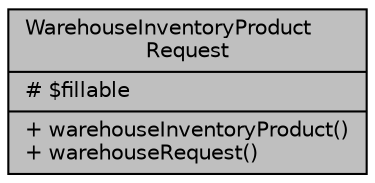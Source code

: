 digraph "WarehouseInventoryProductRequest"
{
 // LATEX_PDF_SIZE
  bgcolor="transparent";
  edge [fontname="Helvetica",fontsize="10",labelfontname="Helvetica",labelfontsize="10"];
  node [fontname="Helvetica",fontsize="10",shape=record];
  Node1 [label="{WarehouseInventoryProduct\lRequest\n|# $fillable\l|+ warehouseInventoryProduct()\l+ warehouseRequest()\l}",height=0.2,width=0.4,color="black", fillcolor="grey75", style="filled", fontcolor="black",tooltip="Datos de los productos solicitados."];
}
